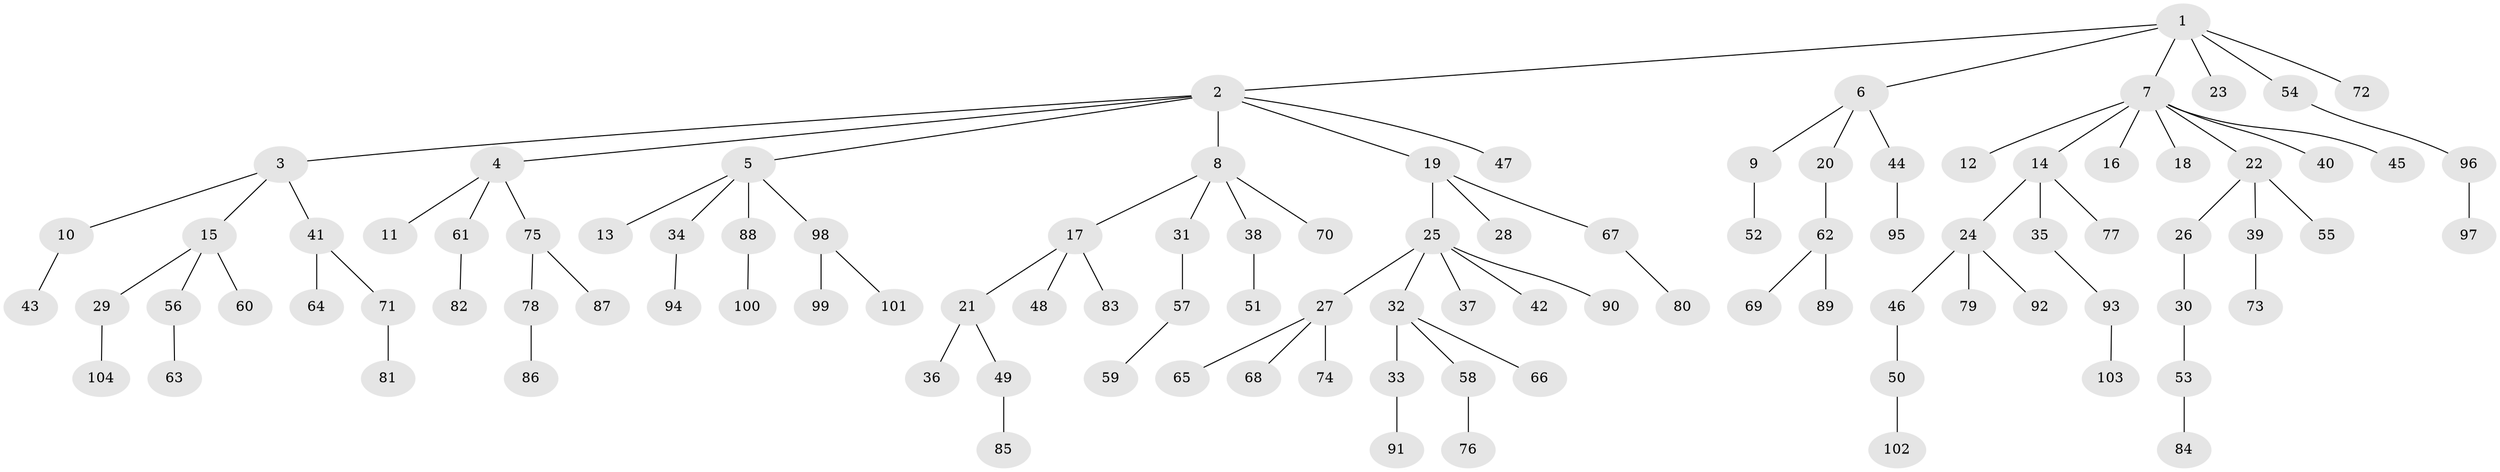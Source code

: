 // Generated by graph-tools (version 1.1) at 2025/53/03/09/25 04:53:33]
// undirected, 104 vertices, 103 edges
graph export_dot {
graph [start="1"]
  node [color=gray90,style=filled];
  1;
  2;
  3;
  4;
  5;
  6;
  7;
  8;
  9;
  10;
  11;
  12;
  13;
  14;
  15;
  16;
  17;
  18;
  19;
  20;
  21;
  22;
  23;
  24;
  25;
  26;
  27;
  28;
  29;
  30;
  31;
  32;
  33;
  34;
  35;
  36;
  37;
  38;
  39;
  40;
  41;
  42;
  43;
  44;
  45;
  46;
  47;
  48;
  49;
  50;
  51;
  52;
  53;
  54;
  55;
  56;
  57;
  58;
  59;
  60;
  61;
  62;
  63;
  64;
  65;
  66;
  67;
  68;
  69;
  70;
  71;
  72;
  73;
  74;
  75;
  76;
  77;
  78;
  79;
  80;
  81;
  82;
  83;
  84;
  85;
  86;
  87;
  88;
  89;
  90;
  91;
  92;
  93;
  94;
  95;
  96;
  97;
  98;
  99;
  100;
  101;
  102;
  103;
  104;
  1 -- 2;
  1 -- 6;
  1 -- 7;
  1 -- 23;
  1 -- 54;
  1 -- 72;
  2 -- 3;
  2 -- 4;
  2 -- 5;
  2 -- 8;
  2 -- 19;
  2 -- 47;
  3 -- 10;
  3 -- 15;
  3 -- 41;
  4 -- 11;
  4 -- 61;
  4 -- 75;
  5 -- 13;
  5 -- 34;
  5 -- 88;
  5 -- 98;
  6 -- 9;
  6 -- 20;
  6 -- 44;
  7 -- 12;
  7 -- 14;
  7 -- 16;
  7 -- 18;
  7 -- 22;
  7 -- 40;
  7 -- 45;
  8 -- 17;
  8 -- 31;
  8 -- 38;
  8 -- 70;
  9 -- 52;
  10 -- 43;
  14 -- 24;
  14 -- 35;
  14 -- 77;
  15 -- 29;
  15 -- 56;
  15 -- 60;
  17 -- 21;
  17 -- 48;
  17 -- 83;
  19 -- 25;
  19 -- 28;
  19 -- 67;
  20 -- 62;
  21 -- 36;
  21 -- 49;
  22 -- 26;
  22 -- 39;
  22 -- 55;
  24 -- 46;
  24 -- 79;
  24 -- 92;
  25 -- 27;
  25 -- 32;
  25 -- 37;
  25 -- 42;
  25 -- 90;
  26 -- 30;
  27 -- 65;
  27 -- 68;
  27 -- 74;
  29 -- 104;
  30 -- 53;
  31 -- 57;
  32 -- 33;
  32 -- 58;
  32 -- 66;
  33 -- 91;
  34 -- 94;
  35 -- 93;
  38 -- 51;
  39 -- 73;
  41 -- 64;
  41 -- 71;
  44 -- 95;
  46 -- 50;
  49 -- 85;
  50 -- 102;
  53 -- 84;
  54 -- 96;
  56 -- 63;
  57 -- 59;
  58 -- 76;
  61 -- 82;
  62 -- 69;
  62 -- 89;
  67 -- 80;
  71 -- 81;
  75 -- 78;
  75 -- 87;
  78 -- 86;
  88 -- 100;
  93 -- 103;
  96 -- 97;
  98 -- 99;
  98 -- 101;
}
